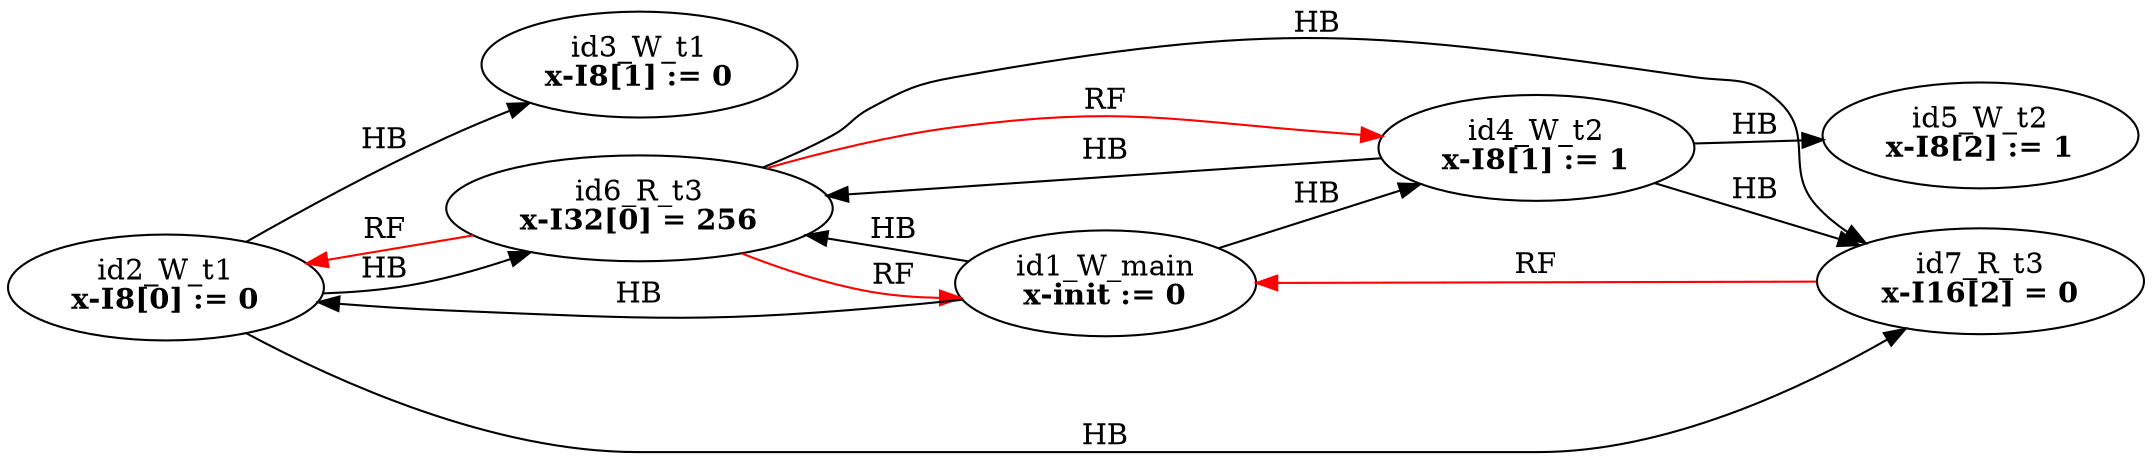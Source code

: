 digraph memory_model {
rankdir=LR;
splines=true; esep=0.5;
id2_W_t1 -> id3_W_t1 [label = "HB", color="black"];
id4_W_t2 -> id5_W_t2 [label = "HB", color="black"];
id6_R_t3 -> id7_R_t3 [label = "HB", color="black"];
id1_W_main -> id2_W_t1 [label = "HB", color="black"];
id1_W_main -> id4_W_t2 [label = "HB", color="black"];
id1_W_main -> id6_R_t3 [label = "HB", color="black"];
id2_W_t1 -> id6_R_t3 [label = "HB", color="black"];
id2_W_t1 -> id7_R_t3 [label = "HB", color="black"];
id4_W_t2 -> id6_R_t3 [label = "HB", color="black"];
id4_W_t2 -> id7_R_t3 [label = "HB", color="black"];
id6_R_t3 -> id1_W_main [label = "RF", color="red"];
id6_R_t3 -> id2_W_t1 [label = "RF", color="red"];
id6_R_t3 -> id4_W_t2 [label = "RF", color="red"];
id7_R_t3 -> id1_W_main [label = "RF", color="red"];
id1_W_main [label=<id1_W_main<br/><B>x-init := 0</B>>, pos="5.0,4!"]
id2_W_t1 [label=<id2_W_t1<br/><B>x-I8[0] := 0</B>>, pos="0,2!"]
id3_W_t1 [label=<id3_W_t1<br/><B>x-I8[1] := 0</B>>, pos="0,0!"]
id4_W_t2 [label=<id4_W_t2<br/><B>x-I8[1] := 1</B>>, pos="5,2!"]
id5_W_t2 [label=<id5_W_t2<br/><B>x-I8[2] := 1</B>>, pos="5,0!"]
id6_R_t3 [label=<id6_R_t3<br/><B>x-I32[0] = 256</B>>, pos="10,2!"]
id7_R_t3 [label=<id7_R_t3<br/><B>x-I16[2] = 0</B>>, pos="10,0!"]
}